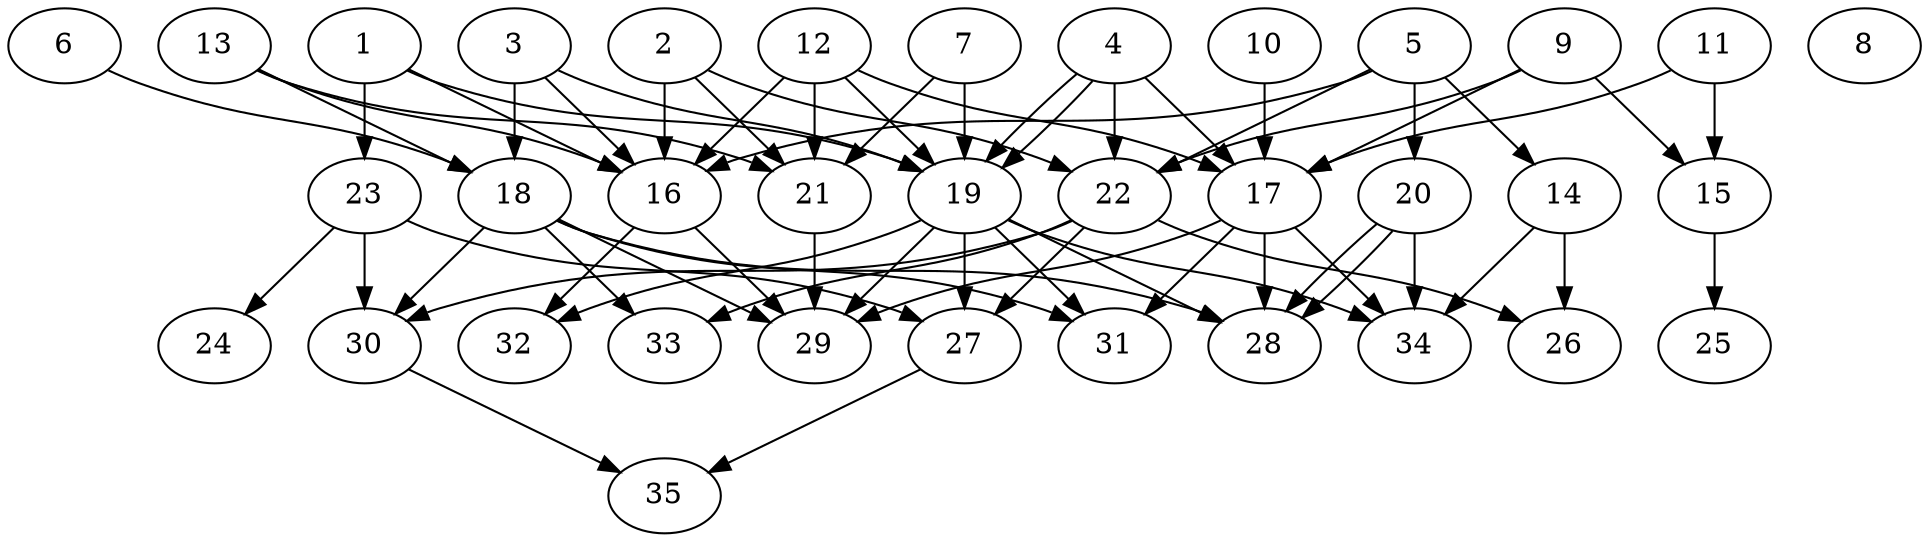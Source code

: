 // DAG automatically generated by daggen at Thu Oct  3 14:05:36 2019
// ./daggen --dot -n 35 --ccr 0.5 --fat 0.7 --regular 0.9 --density 0.5 --mindata 5242880 --maxdata 52428800 
digraph G {
  1 [size="17577984", alpha="0.08", expect_size="8788992"] 
  1 -> 16 [size ="8788992"]
  1 -> 19 [size ="8788992"]
  1 -> 23 [size ="8788992"]
  2 [size="61716480", alpha="0.14", expect_size="30858240"] 
  2 -> 16 [size ="30858240"]
  2 -> 21 [size ="30858240"]
  2 -> 22 [size ="30858240"]
  3 [size="58492928", alpha="0.20", expect_size="29246464"] 
  3 -> 16 [size ="29246464"]
  3 -> 18 [size ="29246464"]
  3 -> 19 [size ="29246464"]
  4 [size="52387840", alpha="0.18", expect_size="26193920"] 
  4 -> 17 [size ="26193920"]
  4 -> 19 [size ="26193920"]
  4 -> 19 [size ="26193920"]
  4 -> 22 [size ="26193920"]
  5 [size="50286592", alpha="0.14", expect_size="25143296"] 
  5 -> 14 [size ="25143296"]
  5 -> 16 [size ="25143296"]
  5 -> 20 [size ="25143296"]
  5 -> 22 [size ="25143296"]
  6 [size="32618496", alpha="0.01", expect_size="16309248"] 
  6 -> 18 [size ="16309248"]
  7 [size="56031232", alpha="0.09", expect_size="28015616"] 
  7 -> 19 [size ="28015616"]
  7 -> 21 [size ="28015616"]
  8 [size="73467904", alpha="0.01", expect_size="36733952"] 
  9 [size="17793024", alpha="0.02", expect_size="8896512"] 
  9 -> 15 [size ="8896512"]
  9 -> 17 [size ="8896512"]
  9 -> 22 [size ="8896512"]
  10 [size="13346816", alpha="0.09", expect_size="6673408"] 
  10 -> 17 [size ="6673408"]
  11 [size="93403136", alpha="0.05", expect_size="46701568"] 
  11 -> 15 [size ="46701568"]
  11 -> 17 [size ="46701568"]
  12 [size="36790272", alpha="0.14", expect_size="18395136"] 
  12 -> 16 [size ="18395136"]
  12 -> 17 [size ="18395136"]
  12 -> 19 [size ="18395136"]
  12 -> 21 [size ="18395136"]
  13 [size="103892992", alpha="0.07", expect_size="51946496"] 
  13 -> 16 [size ="51946496"]
  13 -> 18 [size ="51946496"]
  13 -> 21 [size ="51946496"]
  14 [size="103434240", alpha="0.19", expect_size="51717120"] 
  14 -> 26 [size ="51717120"]
  14 -> 34 [size ="51717120"]
  15 [size="92274688", alpha="0.05", expect_size="46137344"] 
  15 -> 25 [size ="46137344"]
  16 [size="66150400", alpha="0.19", expect_size="33075200"] 
  16 -> 29 [size ="33075200"]
  16 -> 32 [size ="33075200"]
  17 [size="72802304", alpha="0.08", expect_size="36401152"] 
  17 -> 28 [size ="36401152"]
  17 -> 29 [size ="36401152"]
  17 -> 31 [size ="36401152"]
  17 -> 34 [size ="36401152"]
  18 [size="22165504", alpha="0.05", expect_size="11082752"] 
  18 -> 28 [size ="11082752"]
  18 -> 29 [size ="11082752"]
  18 -> 30 [size ="11082752"]
  18 -> 31 [size ="11082752"]
  18 -> 33 [size ="11082752"]
  19 [size="27979776", alpha="0.11", expect_size="13989888"] 
  19 -> 27 [size ="13989888"]
  19 -> 28 [size ="13989888"]
  19 -> 29 [size ="13989888"]
  19 -> 31 [size ="13989888"]
  19 -> 32 [size ="13989888"]
  19 -> 34 [size ="13989888"]
  20 [size="36970496", alpha="0.18", expect_size="18485248"] 
  20 -> 28 [size ="18485248"]
  20 -> 28 [size ="18485248"]
  20 -> 34 [size ="18485248"]
  21 [size="78690304", alpha="0.07", expect_size="39345152"] 
  21 -> 29 [size ="39345152"]
  22 [size="100472832", alpha="0.07", expect_size="50236416"] 
  22 -> 26 [size ="50236416"]
  22 -> 27 [size ="50236416"]
  22 -> 30 [size ="50236416"]
  22 -> 33 [size ="50236416"]
  23 [size="71786496", alpha="0.16", expect_size="35893248"] 
  23 -> 24 [size ="35893248"]
  23 -> 27 [size ="35893248"]
  23 -> 30 [size ="35893248"]
  24 [size="103364608", alpha="0.15", expect_size="51682304"] 
  25 [size="98990080", alpha="0.02", expect_size="49495040"] 
  26 [size="29298688", alpha="0.14", expect_size="14649344"] 
  27 [size="24842240", alpha="0.15", expect_size="12421120"] 
  27 -> 35 [size ="12421120"]
  28 [size="63385600", alpha="0.10", expect_size="31692800"] 
  29 [size="85897216", alpha="0.07", expect_size="42948608"] 
  30 [size="43917312", alpha="0.04", expect_size="21958656"] 
  30 -> 35 [size ="21958656"]
  31 [size="36143104", alpha="0.18", expect_size="18071552"] 
  32 [size="69670912", alpha="0.18", expect_size="34835456"] 
  33 [size="101357568", alpha="0.18", expect_size="50678784"] 
  34 [size="84840448", alpha="0.18", expect_size="42420224"] 
  35 [size="62025728", alpha="0.15", expect_size="31012864"] 
}
